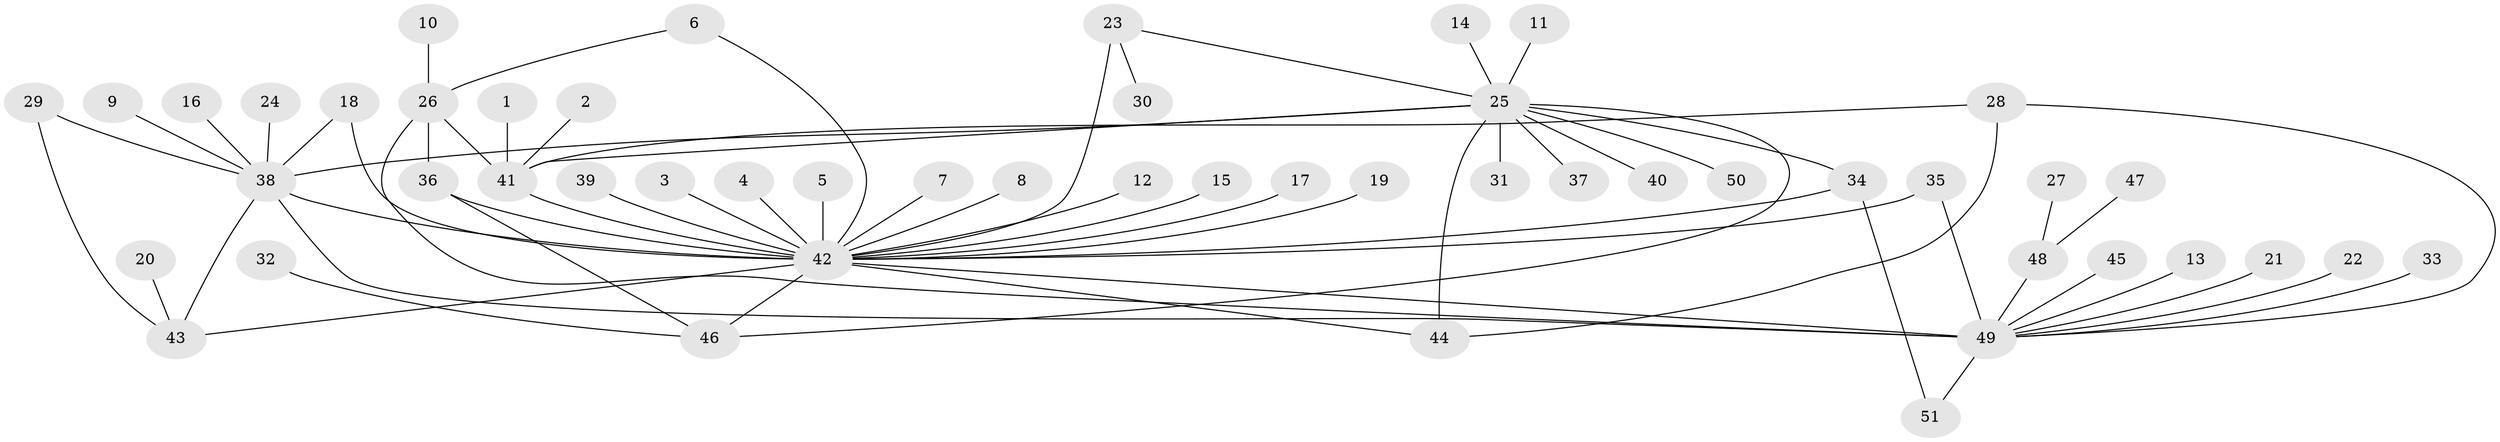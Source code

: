 // original degree distribution, {1: 0.5098039215686274, 13: 0.029411764705882353, 3: 0.10784313725490197, 8: 0.00980392156862745, 18: 0.00980392156862745, 12: 0.00980392156862745, 6: 0.0196078431372549, 2: 0.23529411764705882, 5: 0.0392156862745098, 7: 0.0196078431372549, 4: 0.00980392156862745}
// Generated by graph-tools (version 1.1) at 2025/26/03/09/25 03:26:03]
// undirected, 51 vertices, 67 edges
graph export_dot {
graph [start="1"]
  node [color=gray90,style=filled];
  1;
  2;
  3;
  4;
  5;
  6;
  7;
  8;
  9;
  10;
  11;
  12;
  13;
  14;
  15;
  16;
  17;
  18;
  19;
  20;
  21;
  22;
  23;
  24;
  25;
  26;
  27;
  28;
  29;
  30;
  31;
  32;
  33;
  34;
  35;
  36;
  37;
  38;
  39;
  40;
  41;
  42;
  43;
  44;
  45;
  46;
  47;
  48;
  49;
  50;
  51;
  1 -- 41 [weight=1.0];
  2 -- 41 [weight=1.0];
  3 -- 42 [weight=1.0];
  4 -- 42 [weight=1.0];
  5 -- 42 [weight=1.0];
  6 -- 26 [weight=1.0];
  6 -- 42 [weight=1.0];
  7 -- 42 [weight=1.0];
  8 -- 42 [weight=1.0];
  9 -- 38 [weight=1.0];
  10 -- 26 [weight=1.0];
  11 -- 25 [weight=1.0];
  12 -- 42 [weight=1.0];
  13 -- 49 [weight=1.0];
  14 -- 25 [weight=1.0];
  15 -- 42 [weight=1.0];
  16 -- 38 [weight=1.0];
  17 -- 42 [weight=1.0];
  18 -- 38 [weight=1.0];
  18 -- 42 [weight=1.0];
  19 -- 42 [weight=1.0];
  20 -- 43 [weight=1.0];
  21 -- 49 [weight=1.0];
  22 -- 49 [weight=1.0];
  23 -- 25 [weight=1.0];
  23 -- 30 [weight=1.0];
  23 -- 42 [weight=2.0];
  24 -- 38 [weight=1.0];
  25 -- 31 [weight=2.0];
  25 -- 34 [weight=2.0];
  25 -- 37 [weight=1.0];
  25 -- 38 [weight=1.0];
  25 -- 40 [weight=1.0];
  25 -- 41 [weight=2.0];
  25 -- 44 [weight=1.0];
  25 -- 46 [weight=1.0];
  25 -- 50 [weight=1.0];
  26 -- 36 [weight=1.0];
  26 -- 41 [weight=1.0];
  26 -- 49 [weight=1.0];
  27 -- 48 [weight=1.0];
  28 -- 41 [weight=1.0];
  28 -- 44 [weight=1.0];
  28 -- 49 [weight=1.0];
  29 -- 38 [weight=1.0];
  29 -- 43 [weight=1.0];
  32 -- 46 [weight=1.0];
  33 -- 49 [weight=1.0];
  34 -- 42 [weight=1.0];
  34 -- 51 [weight=1.0];
  35 -- 42 [weight=1.0];
  35 -- 49 [weight=2.0];
  36 -- 42 [weight=3.0];
  36 -- 46 [weight=1.0];
  38 -- 42 [weight=2.0];
  38 -- 43 [weight=1.0];
  38 -- 49 [weight=2.0];
  39 -- 42 [weight=1.0];
  41 -- 42 [weight=2.0];
  42 -- 43 [weight=1.0];
  42 -- 44 [weight=1.0];
  42 -- 46 [weight=1.0];
  42 -- 49 [weight=1.0];
  45 -- 49 [weight=1.0];
  47 -- 48 [weight=1.0];
  48 -- 49 [weight=1.0];
  49 -- 51 [weight=1.0];
}
